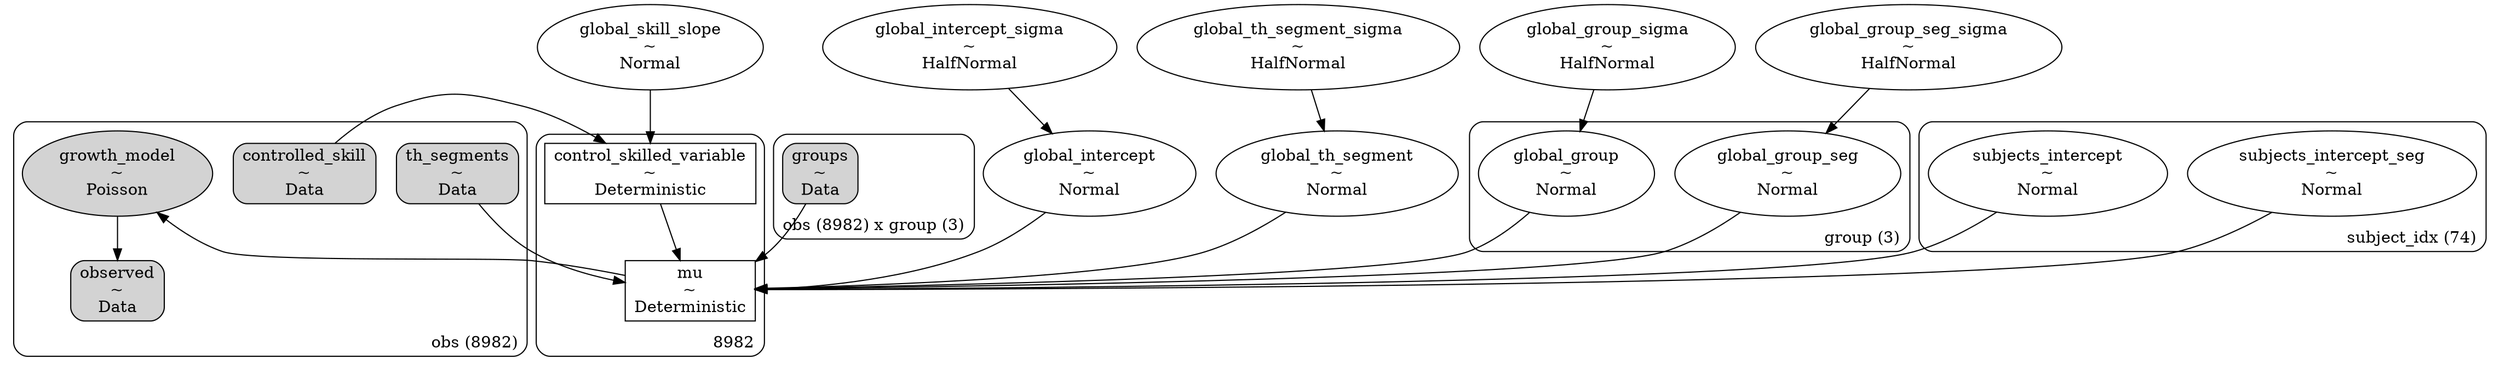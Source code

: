 digraph {
	subgraph "clusterobs (8982)" {
		observed [label="observed
~
Data" shape=box style="rounded, filled"]
		growth_model [label="growth_model
~
Poisson" shape=ellipse style=filled]
		controlled_skill [label="controlled_skill
~
Data" shape=box style="rounded, filled"]
		th_segments [label="th_segments
~
Data" shape=box style="rounded, filled"]
		label="obs (8982)" labeljust=r labelloc=b style=rounded
	}
	subgraph "clusterobs (8982) x group (3)" {
		groups [label="groups
~
Data" shape=box style="rounded, filled"]
		label="obs (8982) x group (3)" labeljust=r labelloc=b style=rounded
	}
	global_intercept [label="global_intercept
~
Normal" shape=ellipse]
	global_group_sigma [label="global_group_sigma
~
HalfNormal" shape=ellipse]
	global_skill_slope [label="global_skill_slope
~
Normal" shape=ellipse]
	global_intercept_sigma [label="global_intercept_sigma
~
HalfNormal" shape=ellipse]
	global_group_seg_sigma [label="global_group_seg_sigma
~
HalfNormal" shape=ellipse]
	global_th_segment [label="global_th_segment
~
Normal" shape=ellipse]
	global_th_segment_sigma [label="global_th_segment_sigma
~
HalfNormal" shape=ellipse]
	subgraph "clustergroup (3)" {
		global_group [label="global_group
~
Normal" shape=ellipse]
		global_group_seg [label="global_group_seg
~
Normal" shape=ellipse]
		label="group (3)" labeljust=r labelloc=b style=rounded
	}
	subgraph "clustersubject_idx (74)" {
		subjects_intercept_seg [label="subjects_intercept_seg
~
Normal" shape=ellipse]
		subjects_intercept [label="subjects_intercept
~
Normal" shape=ellipse]
		label="subject_idx (74)" labeljust=r labelloc=b style=rounded
	}
	subgraph cluster8982 {
		control_skilled_variable [label="control_skilled_variable
~
Deterministic" shape=box]
		mu [label="mu
~
Deterministic" shape=box]
		label=8982 labeljust=r labelloc=b style=rounded
	}
	growth_model -> observed
	global_intercept_sigma -> global_intercept
	global_th_segment_sigma -> global_th_segment
	global_group_sigma -> global_group
	global_group_seg_sigma -> global_group_seg
	controlled_skill -> control_skilled_variable
	global_skill_slope -> control_skilled_variable
	th_segments -> mu
	subjects_intercept_seg -> mu
	control_skilled_variable -> mu
	subjects_intercept -> mu
	groups -> mu
	global_group_seg -> mu
	global_th_segment -> mu
	global_group -> mu
	global_intercept -> mu
	mu -> growth_model
}
